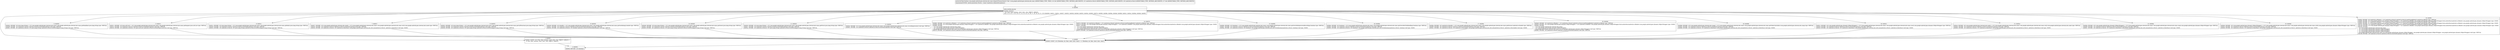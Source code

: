 digraph "CFG forcom.google.android.gms.internal.ads.zzanc.dispatchTransaction(ILandroid\/os\/Parcel;Landroid\/os\/Parcel;I)Z" {
Node_0 [shape=record,label="{0\:\ 0x0000|MTH_ENTER_BLOCK\l|0x0000: SWITCH  \l  (r4 I:?[int, float, boolean, short, byte, char, OBJECT, ARRAY])\l k:[2, 3, 4, 5, 6, 7, 8, 9, 10, 11, 12, 13, 14, 15, 16, 17, 18, 19, 20, 21, 22] t:[0x0005, 0x0011, 0x001c, 0x0027, 0x0032, 0x003d, 0x0048, 0x0053, 0x005e, 0x0065, 0x0074, 0x0083, 0x008e, 0x009a, 0x00a6, 0x00b6, 0x00c2, 0x00ce, 0x00da, 0x00e6, 0x00f2] \l}"];
Node_1 [shape=record,label="{1\:\ 0x0003|0x0003: CONST  (r0 I:?[int, float, boolean, short, byte, char, OBJECT, ARRAY]) = \l  (0 ?[int, float, boolean, short, byte, char, OBJECT, ARRAY])\l \l}"];
Node_2 [shape=record,label="{2\:\ 0x0004|0x0004: RETURN  (r0 I:boolean) \l}"];
Node_3 [shape=record,label="{3\:\ 0x0005|0x0005: INVOKE  (r0 I:java.lang.String) = (r3 I:com.google.android.gms.internal.ads.zzanc) com.google.android.gms.internal.ads.zzanc.getHeadline():java.lang.String type: VIRTUAL \l0x0009: INVOKE  (r6 I:android.os.Parcel) android.os.Parcel.writeNoException():void type: VIRTUAL \l0x000c: INVOKE  (r6 I:android.os.Parcel), (r0 I:java.lang.String) android.os.Parcel.writeString(java.lang.String):void type: VIRTUAL \l}"];
Node_4 [shape=record,label="{4\:\ 0x000f|0x000f: CONST  (r0 I:?[boolean, int, float, short, byte, char]) = (1 ?[boolean, int, float, short, byte, char]) \l}"];
Node_5 [shape=record,label="{5\:\ 0x0011|0x0011: INVOKE  (r0 I:java.util.List) = (r3 I:com.google.android.gms.internal.ads.zzanc) com.google.android.gms.internal.ads.zzanc.getImages():java.util.List type: VIRTUAL \l0x0015: INVOKE  (r6 I:android.os.Parcel) android.os.Parcel.writeNoException():void type: VIRTUAL \l0x0018: INVOKE  (r6 I:android.os.Parcel), (r0 I:java.util.List) android.os.Parcel.writeList(java.util.List):void type: VIRTUAL \l}"];
Node_6 [shape=record,label="{6\:\ 0x001c|0x001c: INVOKE  (r0 I:java.lang.String) = (r3 I:com.google.android.gms.internal.ads.zzanc) com.google.android.gms.internal.ads.zzanc.getBody():java.lang.String type: VIRTUAL \l0x0020: INVOKE  (r6 I:android.os.Parcel) android.os.Parcel.writeNoException():void type: VIRTUAL \l0x0023: INVOKE  (r6 I:android.os.Parcel), (r0 I:java.lang.String) android.os.Parcel.writeString(java.lang.String):void type: VIRTUAL \l}"];
Node_7 [shape=record,label="{7\:\ 0x0027|0x0027: INVOKE  (r0 I:com.google.android.gms.internal.ads.zzaeh) = (r3 I:com.google.android.gms.internal.ads.zzanc) com.google.android.gms.internal.ads.zzanc.zzri():com.google.android.gms.internal.ads.zzaeh type: VIRTUAL \l0x002b: INVOKE  (r6 I:android.os.Parcel) android.os.Parcel.writeNoException():void type: VIRTUAL \l0x002e: INVOKE  (r6 I:android.os.Parcel), (r0 I:android.os.IInterface) com.google.android.gms.internal.ads.zzfo.zza(android.os.Parcel, android.os.IInterface):void type: STATIC \l}"];
Node_8 [shape=record,label="{8\:\ 0x0032|0x0032: INVOKE  (r0 I:java.lang.String) = (r3 I:com.google.android.gms.internal.ads.zzanc) com.google.android.gms.internal.ads.zzanc.getCallToAction():java.lang.String type: VIRTUAL \l0x0036: INVOKE  (r6 I:android.os.Parcel) android.os.Parcel.writeNoException():void type: VIRTUAL \l0x0039: INVOKE  (r6 I:android.os.Parcel), (r0 I:java.lang.String) android.os.Parcel.writeString(java.lang.String):void type: VIRTUAL \l}"];
Node_9 [shape=record,label="{9\:\ 0x003d|0x003d: INVOKE  (r0 I:double) = (r3 I:com.google.android.gms.internal.ads.zzanc) com.google.android.gms.internal.ads.zzanc.getStarRating():double type: VIRTUAL \l0x0041: INVOKE  (r6 I:android.os.Parcel) android.os.Parcel.writeNoException():void type: VIRTUAL \l0x0044: INVOKE  (r6 I:android.os.Parcel), (r0 I:double) android.os.Parcel.writeDouble(double):void type: VIRTUAL \l}"];
Node_10 [shape=record,label="{10\:\ 0x0048|0x0048: INVOKE  (r0 I:java.lang.String) = (r3 I:com.google.android.gms.internal.ads.zzanc) com.google.android.gms.internal.ads.zzanc.getStore():java.lang.String type: VIRTUAL \l0x004c: INVOKE  (r6 I:android.os.Parcel) android.os.Parcel.writeNoException():void type: VIRTUAL \l0x004f: INVOKE  (r6 I:android.os.Parcel), (r0 I:java.lang.String) android.os.Parcel.writeString(java.lang.String):void type: VIRTUAL \l}"];
Node_11 [shape=record,label="{11\:\ 0x0053|0x0053: INVOKE  (r0 I:java.lang.String) = (r3 I:com.google.android.gms.internal.ads.zzanc) com.google.android.gms.internal.ads.zzanc.getPrice():java.lang.String type: VIRTUAL \l0x0057: INVOKE  (r6 I:android.os.Parcel) android.os.Parcel.writeNoException():void type: VIRTUAL \l0x005a: INVOKE  (r6 I:android.os.Parcel), (r0 I:java.lang.String) android.os.Parcel.writeString(java.lang.String):void type: VIRTUAL \l}"];
Node_12 [shape=record,label="{12\:\ 0x005e|0x005e: INVOKE  (r3 I:com.google.android.gms.internal.ads.zzanc) com.google.android.gms.internal.ads.zzanc.recordImpression():void type: VIRTUAL \l0x0061: INVOKE  (r6 I:android.os.Parcel) android.os.Parcel.writeNoException():void type: VIRTUAL \l}"];
Node_13 [shape=record,label="{13\:\ 0x0065|0x0065: INVOKE  (r0 I:android.os.IBinder) = (r5 I:android.os.Parcel) android.os.Parcel.readStrongBinder():android.os.IBinder type: VIRTUAL \l0x0069: INVOKE  (r0 I:com.google.android.gms.dynamic.IObjectWrapper) = (r0 I:android.os.IBinder) com.google.android.gms.dynamic.IObjectWrapper.Stub.asInterface(android.os.IBinder):com.google.android.gms.dynamic.IObjectWrapper type: STATIC \l0x006d: INVOKE  \l  (r3 I:com.google.android.gms.internal.ads.zzanc)\l  (r0 I:com.google.android.gms.dynamic.IObjectWrapper)\l com.google.android.gms.internal.ads.zzanc.zzt(com.google.android.gms.dynamic.IObjectWrapper):void type: VIRTUAL \l0x0070: INVOKE  (r6 I:android.os.Parcel) android.os.Parcel.writeNoException():void type: VIRTUAL \l}"];
Node_14 [shape=record,label="{14\:\ 0x0074|0x0074: INVOKE  (r0 I:android.os.IBinder) = (r5 I:android.os.Parcel) android.os.Parcel.readStrongBinder():android.os.IBinder type: VIRTUAL \l0x0078: INVOKE  (r0 I:com.google.android.gms.dynamic.IObjectWrapper) = (r0 I:android.os.IBinder) com.google.android.gms.dynamic.IObjectWrapper.Stub.asInterface(android.os.IBinder):com.google.android.gms.dynamic.IObjectWrapper type: STATIC \l0x007c: INVOKE  \l  (r3 I:com.google.android.gms.internal.ads.zzanc)\l  (r0 I:com.google.android.gms.dynamic.IObjectWrapper)\l com.google.android.gms.internal.ads.zzanc.zzu(com.google.android.gms.dynamic.IObjectWrapper):void type: VIRTUAL \l0x007f: INVOKE  (r6 I:android.os.Parcel) android.os.Parcel.writeNoException():void type: VIRTUAL \l}"];
Node_15 [shape=record,label="{15\:\ 0x0083|0x0083: INVOKE  (r0 I:boolean) = (r3 I:com.google.android.gms.internal.ads.zzanc) com.google.android.gms.internal.ads.zzanc.getOverrideImpressionRecording():boolean type: VIRTUAL \l0x0087: INVOKE  (r6 I:android.os.Parcel) android.os.Parcel.writeNoException():void type: VIRTUAL \l0x008a: INVOKE  (r6 I:android.os.Parcel), (r0 I:boolean) com.google.android.gms.internal.ads.zzfo.writeBoolean(android.os.Parcel, boolean):void type: STATIC \l}"];
Node_16 [shape=record,label="{16\:\ 0x008e|0x008e: INVOKE  (r0 I:boolean) = (r3 I:com.google.android.gms.internal.ads.zzanc) com.google.android.gms.internal.ads.zzanc.getOverrideClickHandling():boolean type: VIRTUAL \l0x0092: INVOKE  (r6 I:android.os.Parcel) android.os.Parcel.writeNoException():void type: VIRTUAL \l0x0095: INVOKE  (r6 I:android.os.Parcel), (r0 I:boolean) com.google.android.gms.internal.ads.zzfo.writeBoolean(android.os.Parcel, boolean):void type: STATIC \l}"];
Node_17 [shape=record,label="{17\:\ 0x009a|0x009a: INVOKE  (r0 I:android.os.Bundle) = (r3 I:com.google.android.gms.internal.ads.zzanc) com.google.android.gms.internal.ads.zzanc.getExtras():android.os.Bundle type: VIRTUAL \l0x009e: INVOKE  (r6 I:android.os.Parcel) android.os.Parcel.writeNoException():void type: VIRTUAL \l0x00a1: INVOKE  (r6 I:android.os.Parcel), (r0 I:android.os.Parcelable) com.google.android.gms.internal.ads.zzfo.zzb(android.os.Parcel, android.os.Parcelable):void type: STATIC \l}"];
Node_18 [shape=record,label="{18\:\ 0x00a6|0x00a6: INVOKE  (r0 I:android.os.IBinder) = (r5 I:android.os.Parcel) android.os.Parcel.readStrongBinder():android.os.IBinder type: VIRTUAL \l0x00aa: INVOKE  (r0 I:com.google.android.gms.dynamic.IObjectWrapper) = (r0 I:android.os.IBinder) com.google.android.gms.dynamic.IObjectWrapper.Stub.asInterface(android.os.IBinder):com.google.android.gms.dynamic.IObjectWrapper type: STATIC \l0x00ae: INVOKE  \l  (r3 I:com.google.android.gms.internal.ads.zzanc)\l  (r0 I:com.google.android.gms.dynamic.IObjectWrapper)\l com.google.android.gms.internal.ads.zzanc.zzv(com.google.android.gms.dynamic.IObjectWrapper):void type: VIRTUAL \l0x00b1: INVOKE  (r6 I:android.os.Parcel) android.os.Parcel.writeNoException():void type: VIRTUAL \l}"];
Node_19 [shape=record,label="{19\:\ 0x00b6|0x00b6: INVOKE  (r0 I:com.google.android.gms.internal.ads.zzaap) = (r3 I:com.google.android.gms.internal.ads.zzanc) com.google.android.gms.internal.ads.zzanc.getVideoController():com.google.android.gms.internal.ads.zzaap type: VIRTUAL \l0x00ba: INVOKE  (r6 I:android.os.Parcel) android.os.Parcel.writeNoException():void type: VIRTUAL \l0x00bd: INVOKE  (r6 I:android.os.Parcel), (r0 I:android.os.IInterface) com.google.android.gms.internal.ads.zzfo.zza(android.os.Parcel, android.os.IInterface):void type: STATIC \l}"];
Node_20 [shape=record,label="{20\:\ 0x00c2|0x00c2: INVOKE  (r0 I:com.google.android.gms.dynamic.IObjectWrapper) = (r3 I:com.google.android.gms.internal.ads.zzanc) com.google.android.gms.internal.ads.zzanc.zzso():com.google.android.gms.dynamic.IObjectWrapper type: VIRTUAL \l0x00c6: INVOKE  (r6 I:android.os.Parcel) android.os.Parcel.writeNoException():void type: VIRTUAL \l0x00c9: INVOKE  (r6 I:android.os.Parcel), (r0 I:android.os.IInterface) com.google.android.gms.internal.ads.zzfo.zza(android.os.Parcel, android.os.IInterface):void type: STATIC \l}"];
Node_21 [shape=record,label="{21\:\ 0x00ce|0x00ce: INVOKE  (r0 I:com.google.android.gms.internal.ads.zzadz) = (r3 I:com.google.android.gms.internal.ads.zzanc) com.google.android.gms.internal.ads.zzanc.zzrj():com.google.android.gms.internal.ads.zzadz type: VIRTUAL \l0x00d2: INVOKE  (r6 I:android.os.Parcel) android.os.Parcel.writeNoException():void type: VIRTUAL \l0x00d5: INVOKE  (r6 I:android.os.Parcel), (r0 I:android.os.IInterface) com.google.android.gms.internal.ads.zzfo.zza(android.os.Parcel, android.os.IInterface):void type: STATIC \l}"];
Node_22 [shape=record,label="{22\:\ 0x00da|0x00da: INVOKE  (r0 I:com.google.android.gms.dynamic.IObjectWrapper) = (r3 I:com.google.android.gms.internal.ads.zzanc) com.google.android.gms.internal.ads.zzanc.zzsp():com.google.android.gms.dynamic.IObjectWrapper type: VIRTUAL \l0x00de: INVOKE  (r6 I:android.os.Parcel) android.os.Parcel.writeNoException():void type: VIRTUAL \l0x00e1: INVOKE  (r6 I:android.os.Parcel), (r0 I:android.os.IInterface) com.google.android.gms.internal.ads.zzfo.zza(android.os.Parcel, android.os.IInterface):void type: STATIC \l}"];
Node_23 [shape=record,label="{23\:\ 0x00e6|0x00e6: INVOKE  (r0 I:com.google.android.gms.dynamic.IObjectWrapper) = (r3 I:com.google.android.gms.internal.ads.zzanc) com.google.android.gms.internal.ads.zzanc.zzrk():com.google.android.gms.dynamic.IObjectWrapper type: VIRTUAL \l0x00ea: INVOKE  (r6 I:android.os.Parcel) android.os.Parcel.writeNoException():void type: VIRTUAL \l0x00ed: INVOKE  (r6 I:android.os.Parcel), (r0 I:android.os.IInterface) com.google.android.gms.internal.ads.zzfo.zza(android.os.Parcel, android.os.IInterface):void type: STATIC \l}"];
Node_24 [shape=record,label="{24\:\ 0x00f2|0x00f2: INVOKE  (r0 I:android.os.IBinder) = (r5 I:android.os.Parcel) android.os.Parcel.readStrongBinder():android.os.IBinder type: VIRTUAL \l0x00f6: INVOKE  (r0 I:com.google.android.gms.dynamic.IObjectWrapper) = (r0 I:android.os.IBinder) com.google.android.gms.dynamic.IObjectWrapper.Stub.asInterface(android.os.IBinder):com.google.android.gms.dynamic.IObjectWrapper type: STATIC \l0x00fa: INVOKE  (r1 I:android.os.IBinder) = (r5 I:android.os.Parcel) android.os.Parcel.readStrongBinder():android.os.IBinder type: VIRTUAL \l0x00fe: INVOKE  (r1 I:com.google.android.gms.dynamic.IObjectWrapper) = (r1 I:android.os.IBinder) com.google.android.gms.dynamic.IObjectWrapper.Stub.asInterface(android.os.IBinder):com.google.android.gms.dynamic.IObjectWrapper type: STATIC \l0x0102: INVOKE  (r2 I:android.os.IBinder) = (r5 I:android.os.Parcel) android.os.Parcel.readStrongBinder():android.os.IBinder type: VIRTUAL \l0x0106: INVOKE  (r2 I:com.google.android.gms.dynamic.IObjectWrapper) = (r2 I:android.os.IBinder) com.google.android.gms.dynamic.IObjectWrapper.Stub.asInterface(android.os.IBinder):com.google.android.gms.dynamic.IObjectWrapper type: STATIC \l0x010a: INVOKE  \l  (r3 I:com.google.android.gms.internal.ads.zzanc)\l  (r0 I:com.google.android.gms.dynamic.IObjectWrapper)\l  (r1 I:com.google.android.gms.dynamic.IObjectWrapper)\l  (r2 I:com.google.android.gms.dynamic.IObjectWrapper)\l com.google.android.gms.internal.ads.zzanc.zzc(com.google.android.gms.dynamic.IObjectWrapper, com.google.android.gms.dynamic.IObjectWrapper, com.google.android.gms.dynamic.IObjectWrapper):void type: VIRTUAL \l0x010d: INVOKE  (r6 I:android.os.Parcel) android.os.Parcel.writeNoException():void type: VIRTUAL \l}"];
MethodNode[shape=record,label="{protected final boolean com.google.android.gms.internal.ads.zzanc.dispatchTransaction((r3 'this' I:com.google.android.gms.internal.ads.zzanc A[IMMUTABLE_TYPE, THIS]), (r4 I:int A[IMMUTABLE_TYPE, METHOD_ARGUMENT]), (r5 I:android.os.Parcel A[IMMUTABLE_TYPE, METHOD_ARGUMENT]), (r6 I:android.os.Parcel A[IMMUTABLE_TYPE, METHOD_ARGUMENT]), (r7 I:int A[IMMUTABLE_TYPE, METHOD_ARGUMENT]))  | Annotation[SYSTEM, dalvik.annotation.Throws, \{value=[android.os.RemoteException]\}]\l}"];
MethodNode -> Node_0;
Node_0 -> Node_1;
Node_0 -> Node_3;
Node_0 -> Node_5;
Node_0 -> Node_6;
Node_0 -> Node_7;
Node_0 -> Node_8;
Node_0 -> Node_9;
Node_0 -> Node_10;
Node_0 -> Node_11;
Node_0 -> Node_12;
Node_0 -> Node_13;
Node_0 -> Node_14;
Node_0 -> Node_15;
Node_0 -> Node_16;
Node_0 -> Node_17;
Node_0 -> Node_18;
Node_0 -> Node_19;
Node_0 -> Node_20;
Node_0 -> Node_21;
Node_0 -> Node_22;
Node_0 -> Node_23;
Node_0 -> Node_24;
Node_1 -> Node_2;
Node_3 -> Node_4;
Node_4 -> Node_2;
Node_5 -> Node_4;
Node_6 -> Node_4;
Node_7 -> Node_4;
Node_8 -> Node_4;
Node_9 -> Node_4;
Node_10 -> Node_4;
Node_11 -> Node_4;
Node_12 -> Node_4;
Node_13 -> Node_4;
Node_14 -> Node_4;
Node_15 -> Node_4;
Node_16 -> Node_4;
Node_17 -> Node_4;
Node_18 -> Node_4;
Node_19 -> Node_4;
Node_20 -> Node_4;
Node_21 -> Node_4;
Node_22 -> Node_4;
Node_23 -> Node_4;
Node_24 -> Node_4;
}

